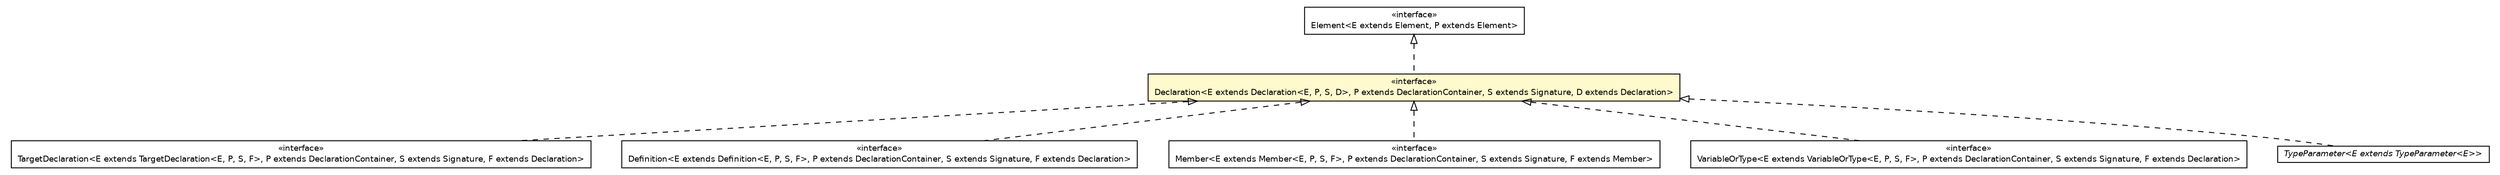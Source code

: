 #!/usr/local/bin/dot
#
# Class diagram 
# Generated by UMLGraph version 5.2 (http://www.umlgraph.org/)
#

digraph G {
	edge [fontname="Helvetica",fontsize=10,labelfontname="Helvetica",labelfontsize=10];
	node [fontname="Helvetica",fontsize=10,shape=plaintext];
	nodesep=0.25;
	ranksep=0.5;
	// chameleon.core.declaration.TargetDeclaration<E extends chameleon.core.declaration.TargetDeclaration<E, P, S, F>, P extends chameleon.core.declaration.DeclarationContainer, S extends chameleon.core.declaration.Signature, F extends chameleon.core.declaration.Declaration>
	c6188 [label=<<table title="chameleon.core.declaration.TargetDeclaration" border="0" cellborder="1" cellspacing="0" cellpadding="2" port="p" href="./TargetDeclaration.html">
		<tr><td><table border="0" cellspacing="0" cellpadding="1">
<tr><td align="center" balign="center"> &#171;interface&#187; </td></tr>
<tr><td align="center" balign="center"> TargetDeclaration&lt;E extends TargetDeclaration&lt;E, P, S, F&gt;, P extends DeclarationContainer, S extends Signature, F extends Declaration&gt; </td></tr>
		</table></td></tr>
		</table>>, fontname="Helvetica", fontcolor="black", fontsize=9.0];
	// chameleon.core.declaration.Definition<E extends chameleon.core.declaration.Definition<E, P, S, F>, P extends chameleon.core.declaration.DeclarationContainer, S extends chameleon.core.declaration.Signature, F extends chameleon.core.declaration.Declaration>
	c6192 [label=<<table title="chameleon.core.declaration.Definition" border="0" cellborder="1" cellspacing="0" cellpadding="2" port="p" href="./Definition.html">
		<tr><td><table border="0" cellspacing="0" cellpadding="1">
<tr><td align="center" balign="center"> &#171;interface&#187; </td></tr>
<tr><td align="center" balign="center"> Definition&lt;E extends Definition&lt;E, P, S, F&gt;, P extends DeclarationContainer, S extends Signature, F extends Declaration&gt; </td></tr>
		</table></td></tr>
		</table>>, fontname="Helvetica", fontcolor="black", fontsize=9.0];
	// chameleon.core.declaration.Declaration<E extends chameleon.core.declaration.Declaration<E, P, S, D>, P extends chameleon.core.declaration.DeclarationContainer, S extends chameleon.core.declaration.Signature, D extends chameleon.core.declaration.Declaration>
	c6194 [label=<<table title="chameleon.core.declaration.Declaration" border="0" cellborder="1" cellspacing="0" cellpadding="2" port="p" bgcolor="lemonChiffon" href="./Declaration.html">
		<tr><td><table border="0" cellspacing="0" cellpadding="1">
<tr><td align="center" balign="center"> &#171;interface&#187; </td></tr>
<tr><td align="center" balign="center"> Declaration&lt;E extends Declaration&lt;E, P, S, D&gt;, P extends DeclarationContainer, S extends Signature, D extends Declaration&gt; </td></tr>
		</table></td></tr>
		</table>>, fontname="Helvetica", fontcolor="black", fontsize=9.0];
	// chameleon.core.element.Element<E extends chameleon.core.element.Element, P extends chameleon.core.element.Element>
	c6196 [label=<<table title="chameleon.core.element.Element" border="0" cellborder="1" cellspacing="0" cellpadding="2" port="p" href="../element/Element.html">
		<tr><td><table border="0" cellspacing="0" cellpadding="1">
<tr><td align="center" balign="center"> &#171;interface&#187; </td></tr>
<tr><td align="center" balign="center"> Element&lt;E extends Element, P extends Element&gt; </td></tr>
		</table></td></tr>
		</table>>, fontname="Helvetica", fontcolor="black", fontsize=9.0];
	// chameleon.core.member.Member<E extends chameleon.core.member.Member<E, P, S, F>, P extends chameleon.core.declaration.DeclarationContainer, S extends chameleon.core.declaration.Signature, F extends chameleon.core.member.Member>
	c6231 [label=<<table title="chameleon.core.member.Member" border="0" cellborder="1" cellspacing="0" cellpadding="2" port="p" href="../member/Member.html">
		<tr><td><table border="0" cellspacing="0" cellpadding="1">
<tr><td align="center" balign="center"> &#171;interface&#187; </td></tr>
<tr><td align="center" balign="center"> Member&lt;E extends Member&lt;E, P, S, F&gt;, P extends DeclarationContainer, S extends Signature, F extends Member&gt; </td></tr>
		</table></td></tr>
		</table>>, fontname="Helvetica", fontcolor="black", fontsize=9.0];
	// chameleon.core.type.VariableOrType<E extends chameleon.core.type.VariableOrType<E, P, S, F>, P extends chameleon.core.declaration.DeclarationContainer, S extends chameleon.core.declaration.Signature, F extends chameleon.core.declaration.Declaration>
	c6302 [label=<<table title="chameleon.core.type.VariableOrType" border="0" cellborder="1" cellspacing="0" cellpadding="2" port="p" href="../type/VariableOrType.html">
		<tr><td><table border="0" cellspacing="0" cellpadding="1">
<tr><td align="center" balign="center"> &#171;interface&#187; </td></tr>
<tr><td align="center" balign="center"> VariableOrType&lt;E extends VariableOrType&lt;E, P, S, F&gt;, P extends DeclarationContainer, S extends Signature, F extends Declaration&gt; </td></tr>
		</table></td></tr>
		</table>>, fontname="Helvetica", fontcolor="black", fontsize=9.0];
	// chameleon.core.type.generics.TypeParameter<E extends chameleon.core.type.generics.TypeParameter<E>>
	c6320 [label=<<table title="chameleon.core.type.generics.TypeParameter" border="0" cellborder="1" cellspacing="0" cellpadding="2" port="p" href="../type/generics/TypeParameter.html">
		<tr><td><table border="0" cellspacing="0" cellpadding="1">
<tr><td align="center" balign="center"><font face="Helvetica-Oblique"> TypeParameter&lt;E extends TypeParameter&lt;E&gt;&gt; </font></td></tr>
		</table></td></tr>
		</table>>, fontname="Helvetica", fontcolor="black", fontsize=9.0];
	//chameleon.core.declaration.TargetDeclaration<E extends chameleon.core.declaration.TargetDeclaration<E, P, S, F>, P extends chameleon.core.declaration.DeclarationContainer, S extends chameleon.core.declaration.Signature, F extends chameleon.core.declaration.Declaration> implements chameleon.core.declaration.Declaration<E extends chameleon.core.declaration.Declaration<E, P, S, D>, P extends chameleon.core.declaration.DeclarationContainer, S extends chameleon.core.declaration.Signature, D extends chameleon.core.declaration.Declaration>
	c6194:p -> c6188:p [dir=back,arrowtail=empty,style=dashed];
	//chameleon.core.declaration.Definition<E extends chameleon.core.declaration.Definition<E, P, S, F>, P extends chameleon.core.declaration.DeclarationContainer, S extends chameleon.core.declaration.Signature, F extends chameleon.core.declaration.Declaration> implements chameleon.core.declaration.Declaration<E extends chameleon.core.declaration.Declaration<E, P, S, D>, P extends chameleon.core.declaration.DeclarationContainer, S extends chameleon.core.declaration.Signature, D extends chameleon.core.declaration.Declaration>
	c6194:p -> c6192:p [dir=back,arrowtail=empty,style=dashed];
	//chameleon.core.declaration.Declaration<E extends chameleon.core.declaration.Declaration<E, P, S, D>, P extends chameleon.core.declaration.DeclarationContainer, S extends chameleon.core.declaration.Signature, D extends chameleon.core.declaration.Declaration> implements chameleon.core.element.Element<E extends chameleon.core.element.Element, P extends chameleon.core.element.Element>
	c6196:p -> c6194:p [dir=back,arrowtail=empty,style=dashed];
	//chameleon.core.member.Member<E extends chameleon.core.member.Member<E, P, S, F>, P extends chameleon.core.declaration.DeclarationContainer, S extends chameleon.core.declaration.Signature, F extends chameleon.core.member.Member> implements chameleon.core.declaration.Declaration<E extends chameleon.core.declaration.Declaration<E, P, S, D>, P extends chameleon.core.declaration.DeclarationContainer, S extends chameleon.core.declaration.Signature, D extends chameleon.core.declaration.Declaration>
	c6194:p -> c6231:p [dir=back,arrowtail=empty,style=dashed];
	//chameleon.core.type.VariableOrType<E extends chameleon.core.type.VariableOrType<E, P, S, F>, P extends chameleon.core.declaration.DeclarationContainer, S extends chameleon.core.declaration.Signature, F extends chameleon.core.declaration.Declaration> implements chameleon.core.declaration.Declaration<E extends chameleon.core.declaration.Declaration<E, P, S, D>, P extends chameleon.core.declaration.DeclarationContainer, S extends chameleon.core.declaration.Signature, D extends chameleon.core.declaration.Declaration>
	c6194:p -> c6302:p [dir=back,arrowtail=empty,style=dashed];
	//chameleon.core.type.generics.TypeParameter<E extends chameleon.core.type.generics.TypeParameter<E>> implements chameleon.core.declaration.Declaration<E extends chameleon.core.declaration.Declaration<E, P, S, D>, P extends chameleon.core.declaration.DeclarationContainer, S extends chameleon.core.declaration.Signature, D extends chameleon.core.declaration.Declaration>
	c6194:p -> c6320:p [dir=back,arrowtail=empty,style=dashed];
}

